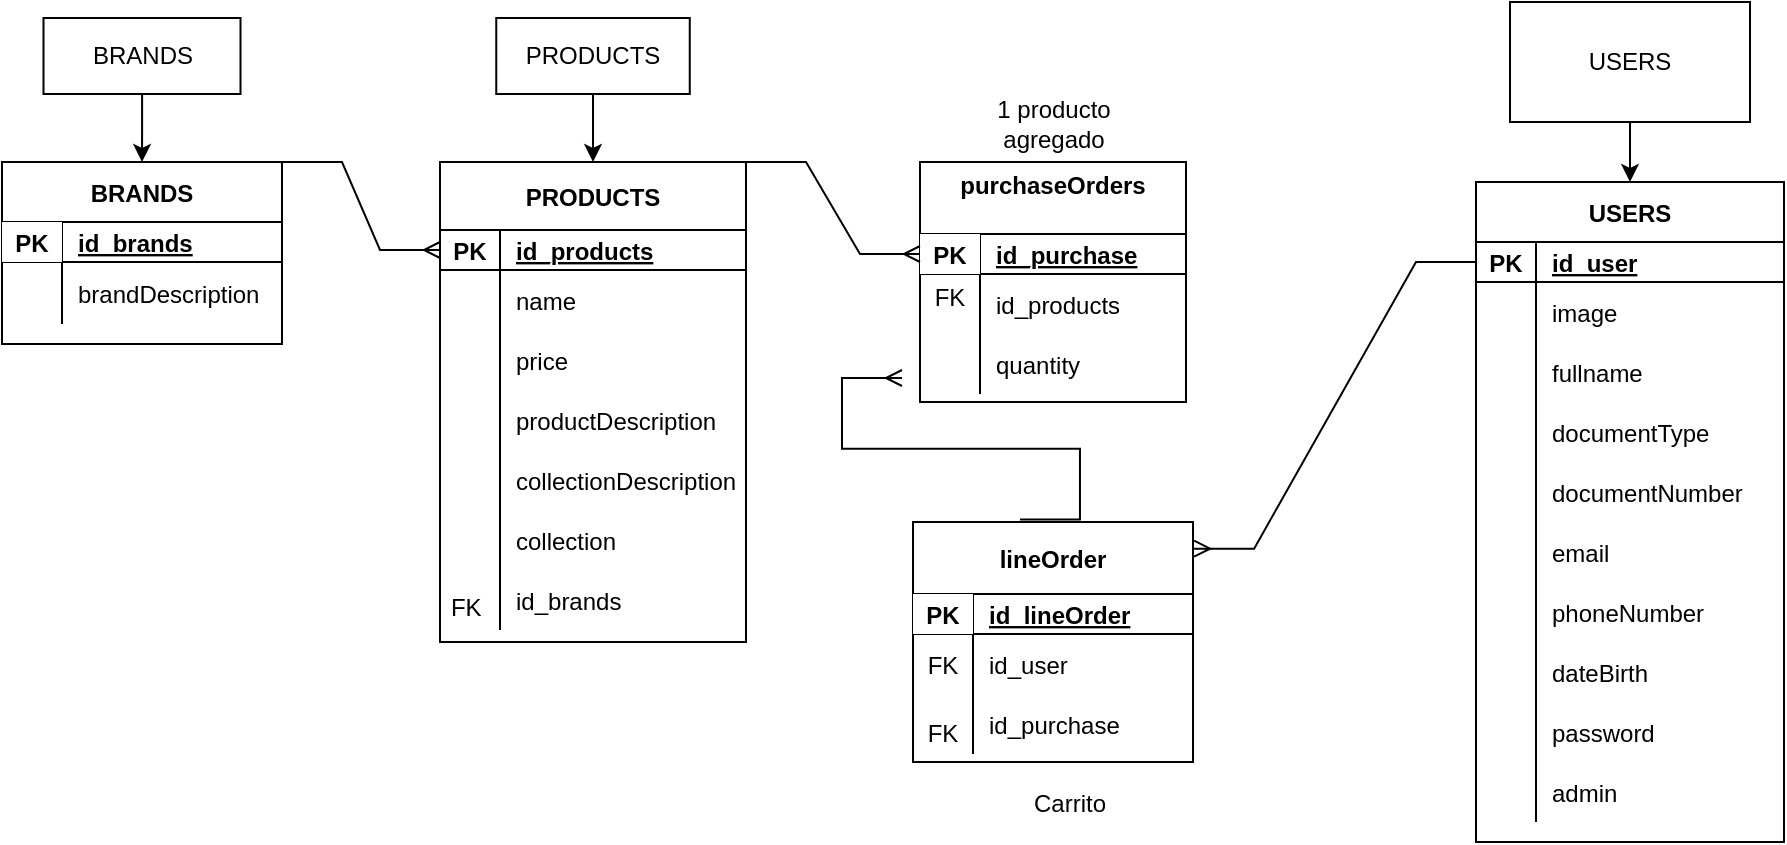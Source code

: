<mxfile version="20.6.0" type="device"><diagram id="vdBouYfiiC5_61EpRNIF" name="TEAL"><mxGraphModel dx="1146" dy="548" grid="1" gridSize="9" guides="1" tooltips="1" connect="1" arrows="1" fold="1" page="1" pageScale="1" pageWidth="1654" pageHeight="2336" math="0" shadow="0"><root><mxCell id="0"/><mxCell id="1" parent="0"/><mxCell id="rso9B0DWi_q6Ilf4mDBw-16" style="edgeStyle=orthogonalEdgeStyle;rounded=0;orthogonalLoop=1;jettySize=auto;html=1;entryX=0.5;entryY=0;entryDx=0;entryDy=0;" parent="1" source="D3RdNmiqSJ5U93L7vygn-1" target="D3RdNmiqSJ5U93L7vygn-13" edge="1"><mxGeometry relative="1" as="geometry"/></mxCell><mxCell id="D3RdNmiqSJ5U93L7vygn-1" value="PRODUCTS" style="rounded=0;whiteSpace=wrap;html=1;" parent="1" vertex="1"><mxGeometry x="283.13" y="324" width="96.75" height="38" as="geometry"/></mxCell><mxCell id="rso9B0DWi_q6Ilf4mDBw-1" style="edgeStyle=orthogonalEdgeStyle;rounded=0;orthogonalLoop=1;jettySize=auto;html=1;entryX=0.5;entryY=0;entryDx=0;entryDy=0;" parent="1" source="D3RdNmiqSJ5U93L7vygn-3" target="GFlFfkPafd4zSelGVK6E-217" edge="1"><mxGeometry relative="1" as="geometry"/></mxCell><mxCell id="D3RdNmiqSJ5U93L7vygn-3" value="BRANDS" style="rounded=0;whiteSpace=wrap;html=1;" parent="1" vertex="1"><mxGeometry x="56.75" y="324" width="98.5" height="38" as="geometry"/></mxCell><mxCell id="rso9B0DWi_q6Ilf4mDBw-20" style="edgeStyle=orthogonalEdgeStyle;rounded=0;orthogonalLoop=1;jettySize=auto;html=1;entryX=0.5;entryY=0;entryDx=0;entryDy=0;" parent="1" source="D3RdNmiqSJ5U93L7vygn-5" target="GFlFfkPafd4zSelGVK6E-4" edge="1"><mxGeometry relative="1" as="geometry"><mxPoint x="1051" y="405" as="targetPoint"/></mxGeometry></mxCell><mxCell id="D3RdNmiqSJ5U93L7vygn-5" value="USERS" style="rounded=0;whiteSpace=wrap;html=1;" parent="1" vertex="1"><mxGeometry x="790" y="316" width="120" height="60" as="geometry"/></mxCell><mxCell id="D3RdNmiqSJ5U93L7vygn-13" value="PRODUCTS" style="shape=table;startSize=34;container=1;collapsible=1;childLayout=tableLayout;fixedRows=1;rowLines=0;fontStyle=1;align=center;resizeLast=1;" parent="1" vertex="1"><mxGeometry x="255" y="396" width="153" height="240" as="geometry"><mxRectangle x="20" y="220" width="110" height="30" as="alternateBounds"/></mxGeometry></mxCell><mxCell id="D3RdNmiqSJ5U93L7vygn-14" value="" style="shape=tableRow;horizontal=0;startSize=0;swimlaneHead=0;swimlaneBody=0;fillColor=none;collapsible=0;dropTarget=0;points=[[0,0.5],[1,0.5]];portConstraint=eastwest;top=0;left=0;right=0;bottom=1;" parent="D3RdNmiqSJ5U93L7vygn-13" vertex="1"><mxGeometry y="34" width="153" height="20" as="geometry"/></mxCell><mxCell id="D3RdNmiqSJ5U93L7vygn-15" value="PK" style="shape=partialRectangle;connectable=0;fillColor=none;top=0;left=0;bottom=0;right=0;fontStyle=1;overflow=hidden;" parent="D3RdNmiqSJ5U93L7vygn-14" vertex="1"><mxGeometry width="30" height="20" as="geometry"><mxRectangle width="30" height="20" as="alternateBounds"/></mxGeometry></mxCell><mxCell id="D3RdNmiqSJ5U93L7vygn-16" value="id_products" style="shape=partialRectangle;connectable=0;fillColor=none;top=0;left=0;bottom=0;right=0;align=left;spacingLeft=6;fontStyle=5;overflow=hidden;" parent="D3RdNmiqSJ5U93L7vygn-14" vertex="1"><mxGeometry x="30" width="123" height="20" as="geometry"><mxRectangle width="123" height="20" as="alternateBounds"/></mxGeometry></mxCell><mxCell id="D3RdNmiqSJ5U93L7vygn-17" value="" style="shape=tableRow;horizontal=0;startSize=0;swimlaneHead=0;swimlaneBody=0;fillColor=none;collapsible=0;dropTarget=0;points=[[0,0.5],[1,0.5]];portConstraint=eastwest;top=0;left=0;right=0;bottom=0;" parent="D3RdNmiqSJ5U93L7vygn-13" vertex="1"><mxGeometry y="54" width="153" height="30" as="geometry"/></mxCell><mxCell id="D3RdNmiqSJ5U93L7vygn-18" value="" style="shape=partialRectangle;connectable=0;fillColor=none;top=0;left=0;bottom=0;right=0;editable=1;overflow=hidden;" parent="D3RdNmiqSJ5U93L7vygn-17" vertex="1"><mxGeometry width="30" height="30" as="geometry"><mxRectangle width="30" height="30" as="alternateBounds"/></mxGeometry></mxCell><mxCell id="D3RdNmiqSJ5U93L7vygn-19" value="name" style="shape=partialRectangle;connectable=0;fillColor=none;top=0;left=0;bottom=0;right=0;align=left;spacingLeft=6;overflow=hidden;" parent="D3RdNmiqSJ5U93L7vygn-17" vertex="1"><mxGeometry x="30" width="123" height="30" as="geometry"><mxRectangle width="123" height="30" as="alternateBounds"/></mxGeometry></mxCell><mxCell id="D3RdNmiqSJ5U93L7vygn-20" value="" style="shape=tableRow;horizontal=0;startSize=0;swimlaneHead=0;swimlaneBody=0;fillColor=none;collapsible=0;dropTarget=0;points=[[0,0.5],[1,0.5]];portConstraint=eastwest;top=0;left=0;right=0;bottom=0;" parent="D3RdNmiqSJ5U93L7vygn-13" vertex="1"><mxGeometry y="84" width="153" height="30" as="geometry"/></mxCell><mxCell id="D3RdNmiqSJ5U93L7vygn-21" value="" style="shape=partialRectangle;connectable=0;fillColor=none;top=0;left=0;bottom=0;right=0;editable=1;overflow=hidden;" parent="D3RdNmiqSJ5U93L7vygn-20" vertex="1"><mxGeometry width="30" height="30" as="geometry"><mxRectangle width="30" height="30" as="alternateBounds"/></mxGeometry></mxCell><mxCell id="D3RdNmiqSJ5U93L7vygn-22" value="price" style="shape=partialRectangle;connectable=0;fillColor=none;top=0;left=0;bottom=0;right=0;align=left;spacingLeft=6;overflow=hidden;" parent="D3RdNmiqSJ5U93L7vygn-20" vertex="1"><mxGeometry x="30" width="123" height="30" as="geometry"><mxRectangle width="123" height="30" as="alternateBounds"/></mxGeometry></mxCell><mxCell id="D3RdNmiqSJ5U93L7vygn-23" value="" style="shape=tableRow;horizontal=0;startSize=0;swimlaneHead=0;swimlaneBody=0;fillColor=none;collapsible=0;dropTarget=0;points=[[0,0.5],[1,0.5]];portConstraint=eastwest;top=0;left=0;right=0;bottom=0;" parent="D3RdNmiqSJ5U93L7vygn-13" vertex="1"><mxGeometry y="114" width="153" height="30" as="geometry"/></mxCell><mxCell id="D3RdNmiqSJ5U93L7vygn-24" value="" style="shape=partialRectangle;connectable=0;fillColor=none;top=0;left=0;bottom=0;right=0;editable=1;overflow=hidden;" parent="D3RdNmiqSJ5U93L7vygn-23" vertex="1"><mxGeometry width="30" height="30" as="geometry"><mxRectangle width="30" height="30" as="alternateBounds"/></mxGeometry></mxCell><mxCell id="D3RdNmiqSJ5U93L7vygn-25" value="productDescription" style="shape=partialRectangle;connectable=0;fillColor=none;top=0;left=0;bottom=0;right=0;align=left;spacingLeft=6;overflow=hidden;" parent="D3RdNmiqSJ5U93L7vygn-23" vertex="1"><mxGeometry x="30" width="123" height="30" as="geometry"><mxRectangle width="123" height="30" as="alternateBounds"/></mxGeometry></mxCell><mxCell id="GFlFfkPafd4zSelGVK6E-68" value="" style="shape=tableRow;horizontal=0;startSize=0;swimlaneHead=0;swimlaneBody=0;fillColor=none;collapsible=0;dropTarget=0;points=[[0,0.5],[1,0.5]];portConstraint=eastwest;top=0;left=0;right=0;bottom=0;" parent="D3RdNmiqSJ5U93L7vygn-13" vertex="1"><mxGeometry y="144" width="153" height="30" as="geometry"/></mxCell><mxCell id="GFlFfkPafd4zSelGVK6E-69" value="" style="shape=partialRectangle;connectable=0;fillColor=none;top=0;left=0;bottom=0;right=0;editable=1;overflow=hidden;" parent="GFlFfkPafd4zSelGVK6E-68" vertex="1"><mxGeometry width="30" height="30" as="geometry"><mxRectangle width="30" height="30" as="alternateBounds"/></mxGeometry></mxCell><mxCell id="GFlFfkPafd4zSelGVK6E-70" value="collectionDescription" style="shape=partialRectangle;connectable=0;fillColor=none;top=0;left=0;bottom=0;right=0;align=left;spacingLeft=6;overflow=hidden;" parent="GFlFfkPafd4zSelGVK6E-68" vertex="1"><mxGeometry x="30" width="123" height="30" as="geometry"><mxRectangle width="123" height="30" as="alternateBounds"/></mxGeometry></mxCell><mxCell id="GFlFfkPafd4zSelGVK6E-227" value="" style="shape=tableRow;horizontal=0;startSize=0;swimlaneHead=0;swimlaneBody=0;fillColor=none;collapsible=0;dropTarget=0;points=[[0,0.5],[1,0.5]];portConstraint=eastwest;top=0;left=0;right=0;bottom=0;" parent="D3RdNmiqSJ5U93L7vygn-13" vertex="1"><mxGeometry y="174" width="153" height="30" as="geometry"/></mxCell><mxCell id="GFlFfkPafd4zSelGVK6E-228" value="" style="shape=partialRectangle;connectable=0;fillColor=none;top=0;left=0;bottom=0;right=0;editable=1;overflow=hidden;" parent="GFlFfkPafd4zSelGVK6E-227" vertex="1"><mxGeometry width="30" height="30" as="geometry"><mxRectangle width="30" height="30" as="alternateBounds"/></mxGeometry></mxCell><mxCell id="GFlFfkPafd4zSelGVK6E-229" value="collection" style="shape=partialRectangle;connectable=0;fillColor=none;top=0;left=0;bottom=0;right=0;align=left;spacingLeft=6;overflow=hidden;" parent="GFlFfkPafd4zSelGVK6E-227" vertex="1"><mxGeometry x="30" width="123" height="30" as="geometry"><mxRectangle width="123" height="30" as="alternateBounds"/></mxGeometry></mxCell><mxCell id="Pe_F8UNsAXLkvcnJTydH-31" value="" style="shape=tableRow;horizontal=0;startSize=0;swimlaneHead=0;swimlaneBody=0;fillColor=none;collapsible=0;dropTarget=0;points=[[0,0.5],[1,0.5]];portConstraint=eastwest;top=0;left=0;right=0;bottom=0;" parent="D3RdNmiqSJ5U93L7vygn-13" vertex="1"><mxGeometry y="204" width="153" height="30" as="geometry"/></mxCell><mxCell id="Pe_F8UNsAXLkvcnJTydH-32" value="" style="shape=partialRectangle;connectable=0;fillColor=none;top=0;left=0;bottom=0;right=0;editable=1;overflow=hidden;" parent="Pe_F8UNsAXLkvcnJTydH-31" vertex="1"><mxGeometry width="30" height="30" as="geometry"><mxRectangle width="30" height="30" as="alternateBounds"/></mxGeometry></mxCell><mxCell id="Pe_F8UNsAXLkvcnJTydH-33" value="id_brands" style="shape=partialRectangle;connectable=0;fillColor=none;top=0;left=0;bottom=0;right=0;align=left;spacingLeft=6;overflow=hidden;" parent="Pe_F8UNsAXLkvcnJTydH-31" vertex="1"><mxGeometry x="30" width="123" height="30" as="geometry"><mxRectangle width="123" height="30" as="alternateBounds"/></mxGeometry></mxCell><mxCell id="GFlFfkPafd4zSelGVK6E-4" value="USERS" style="shape=table;startSize=30;container=1;collapsible=1;childLayout=tableLayout;fixedRows=1;rowLines=0;fontStyle=1;align=center;resizeLast=1;" parent="1" vertex="1"><mxGeometry x="773" y="406" width="154.0" height="330" as="geometry"/></mxCell><mxCell id="GFlFfkPafd4zSelGVK6E-5" value="" style="shape=tableRow;horizontal=0;startSize=0;swimlaneHead=0;swimlaneBody=0;fillColor=none;collapsible=0;dropTarget=0;points=[[0,0.5],[1,0.5]];portConstraint=eastwest;top=0;left=0;right=0;bottom=1;" parent="GFlFfkPafd4zSelGVK6E-4" vertex="1"><mxGeometry y="30" width="154.0" height="20" as="geometry"/></mxCell><mxCell id="GFlFfkPafd4zSelGVK6E-6" value="PK" style="shape=partialRectangle;connectable=0;fillColor=none;top=0;left=0;bottom=0;right=0;fontStyle=1;overflow=hidden;" parent="GFlFfkPafd4zSelGVK6E-5" vertex="1"><mxGeometry width="30" height="20" as="geometry"><mxRectangle width="30" height="20" as="alternateBounds"/></mxGeometry></mxCell><mxCell id="GFlFfkPafd4zSelGVK6E-7" value="id_user" style="shape=partialRectangle;connectable=0;fillColor=none;top=0;left=0;bottom=0;right=0;align=left;spacingLeft=6;fontStyle=5;overflow=hidden;" parent="GFlFfkPafd4zSelGVK6E-5" vertex="1"><mxGeometry x="30" width="124.0" height="20" as="geometry"><mxRectangle width="124.0" height="20" as="alternateBounds"/></mxGeometry></mxCell><mxCell id="GFlFfkPafd4zSelGVK6E-8" value="" style="shape=tableRow;horizontal=0;startSize=0;swimlaneHead=0;swimlaneBody=0;fillColor=none;collapsible=0;dropTarget=0;points=[[0,0.5],[1,0.5]];portConstraint=eastwest;top=0;left=0;right=0;bottom=0;" parent="GFlFfkPafd4zSelGVK6E-4" vertex="1"><mxGeometry y="50" width="154.0" height="30" as="geometry"/></mxCell><mxCell id="GFlFfkPafd4zSelGVK6E-9" value="" style="shape=partialRectangle;connectable=0;fillColor=none;top=0;left=0;bottom=0;right=0;editable=1;overflow=hidden;" parent="GFlFfkPafd4zSelGVK6E-8" vertex="1"><mxGeometry width="30" height="30" as="geometry"><mxRectangle width="30" height="30" as="alternateBounds"/></mxGeometry></mxCell><mxCell id="GFlFfkPafd4zSelGVK6E-10" value="image" style="shape=partialRectangle;connectable=0;fillColor=none;top=0;left=0;bottom=0;right=0;align=left;spacingLeft=6;overflow=hidden;" parent="GFlFfkPafd4zSelGVK6E-8" vertex="1"><mxGeometry x="30" width="124.0" height="30" as="geometry"><mxRectangle width="124.0" height="30" as="alternateBounds"/></mxGeometry></mxCell><mxCell id="GFlFfkPafd4zSelGVK6E-11" value="" style="shape=tableRow;horizontal=0;startSize=0;swimlaneHead=0;swimlaneBody=0;fillColor=none;collapsible=0;dropTarget=0;points=[[0,0.5],[1,0.5]];portConstraint=eastwest;top=0;left=0;right=0;bottom=0;" parent="GFlFfkPafd4zSelGVK6E-4" vertex="1"><mxGeometry y="80" width="154.0" height="30" as="geometry"/></mxCell><mxCell id="GFlFfkPafd4zSelGVK6E-12" value="" style="shape=partialRectangle;connectable=0;fillColor=none;top=0;left=0;bottom=0;right=0;editable=1;overflow=hidden;" parent="GFlFfkPafd4zSelGVK6E-11" vertex="1"><mxGeometry width="30" height="30" as="geometry"><mxRectangle width="30" height="30" as="alternateBounds"/></mxGeometry></mxCell><mxCell id="GFlFfkPafd4zSelGVK6E-13" value="fullname" style="shape=partialRectangle;connectable=0;fillColor=none;top=0;left=0;bottom=0;right=0;align=left;spacingLeft=6;overflow=hidden;" parent="GFlFfkPafd4zSelGVK6E-11" vertex="1"><mxGeometry x="30" width="124.0" height="30" as="geometry"><mxRectangle width="124.0" height="30" as="alternateBounds"/></mxGeometry></mxCell><mxCell id="GFlFfkPafd4zSelGVK6E-14" value="" style="shape=tableRow;horizontal=0;startSize=0;swimlaneHead=0;swimlaneBody=0;fillColor=none;collapsible=0;dropTarget=0;points=[[0,0.5],[1,0.5]];portConstraint=eastwest;top=0;left=0;right=0;bottom=0;" parent="GFlFfkPafd4zSelGVK6E-4" vertex="1"><mxGeometry y="110" width="154.0" height="30" as="geometry"/></mxCell><mxCell id="GFlFfkPafd4zSelGVK6E-15" value="" style="shape=partialRectangle;connectable=0;fillColor=none;top=0;left=0;bottom=0;right=0;editable=1;overflow=hidden;" parent="GFlFfkPafd4zSelGVK6E-14" vertex="1"><mxGeometry width="30" height="30" as="geometry"><mxRectangle width="30" height="30" as="alternateBounds"/></mxGeometry></mxCell><mxCell id="GFlFfkPafd4zSelGVK6E-16" value="documentType" style="shape=partialRectangle;connectable=0;fillColor=none;top=0;left=0;bottom=0;right=0;align=left;spacingLeft=6;overflow=hidden;" parent="GFlFfkPafd4zSelGVK6E-14" vertex="1"><mxGeometry x="30" width="124.0" height="30" as="geometry"><mxRectangle width="124.0" height="30" as="alternateBounds"/></mxGeometry></mxCell><mxCell id="GFlFfkPafd4zSelGVK6E-44" value="" style="shape=tableRow;horizontal=0;startSize=0;swimlaneHead=0;swimlaneBody=0;fillColor=none;collapsible=0;dropTarget=0;points=[[0,0.5],[1,0.5]];portConstraint=eastwest;top=0;left=0;right=0;bottom=0;" parent="GFlFfkPafd4zSelGVK6E-4" vertex="1"><mxGeometry y="140" width="154.0" height="30" as="geometry"/></mxCell><mxCell id="GFlFfkPafd4zSelGVK6E-45" value="" style="shape=partialRectangle;connectable=0;fillColor=none;top=0;left=0;bottom=0;right=0;editable=1;overflow=hidden;" parent="GFlFfkPafd4zSelGVK6E-44" vertex="1"><mxGeometry width="30" height="30" as="geometry"><mxRectangle width="30" height="30" as="alternateBounds"/></mxGeometry></mxCell><mxCell id="GFlFfkPafd4zSelGVK6E-46" value="documentNumber" style="shape=partialRectangle;connectable=0;fillColor=none;top=0;left=0;bottom=0;right=0;align=left;spacingLeft=6;overflow=hidden;" parent="GFlFfkPafd4zSelGVK6E-44" vertex="1"><mxGeometry x="30" width="124.0" height="30" as="geometry"><mxRectangle width="124.0" height="30" as="alternateBounds"/></mxGeometry></mxCell><mxCell id="GFlFfkPafd4zSelGVK6E-47" value="" style="shape=tableRow;horizontal=0;startSize=0;swimlaneHead=0;swimlaneBody=0;fillColor=none;collapsible=0;dropTarget=0;points=[[0,0.5],[1,0.5]];portConstraint=eastwest;top=0;left=0;right=0;bottom=0;" parent="GFlFfkPafd4zSelGVK6E-4" vertex="1"><mxGeometry y="170" width="154.0" height="30" as="geometry"/></mxCell><mxCell id="GFlFfkPafd4zSelGVK6E-48" value="" style="shape=partialRectangle;connectable=0;fillColor=none;top=0;left=0;bottom=0;right=0;editable=1;overflow=hidden;" parent="GFlFfkPafd4zSelGVK6E-47" vertex="1"><mxGeometry width="30" height="30" as="geometry"><mxRectangle width="30" height="30" as="alternateBounds"/></mxGeometry></mxCell><mxCell id="GFlFfkPafd4zSelGVK6E-49" value="email" style="shape=partialRectangle;connectable=0;fillColor=none;top=0;left=0;bottom=0;right=0;align=left;spacingLeft=6;overflow=hidden;" parent="GFlFfkPafd4zSelGVK6E-47" vertex="1"><mxGeometry x="30" width="124.0" height="30" as="geometry"><mxRectangle width="124.0" height="30" as="alternateBounds"/></mxGeometry></mxCell><mxCell id="GFlFfkPafd4zSelGVK6E-50" value="" style="shape=tableRow;horizontal=0;startSize=0;swimlaneHead=0;swimlaneBody=0;fillColor=none;collapsible=0;dropTarget=0;points=[[0,0.5],[1,0.5]];portConstraint=eastwest;top=0;left=0;right=0;bottom=0;" parent="GFlFfkPafd4zSelGVK6E-4" vertex="1"><mxGeometry y="200" width="154.0" height="30" as="geometry"/></mxCell><mxCell id="GFlFfkPafd4zSelGVK6E-51" value="" style="shape=partialRectangle;connectable=0;fillColor=none;top=0;left=0;bottom=0;right=0;editable=1;overflow=hidden;" parent="GFlFfkPafd4zSelGVK6E-50" vertex="1"><mxGeometry width="30" height="30" as="geometry"><mxRectangle width="30" height="30" as="alternateBounds"/></mxGeometry></mxCell><mxCell id="GFlFfkPafd4zSelGVK6E-52" value="phoneNumber" style="shape=partialRectangle;connectable=0;fillColor=none;top=0;left=0;bottom=0;right=0;align=left;spacingLeft=6;overflow=hidden;" parent="GFlFfkPafd4zSelGVK6E-50" vertex="1"><mxGeometry x="30" width="124.0" height="30" as="geometry"><mxRectangle width="124.0" height="30" as="alternateBounds"/></mxGeometry></mxCell><mxCell id="GFlFfkPafd4zSelGVK6E-53" value="" style="shape=tableRow;horizontal=0;startSize=0;swimlaneHead=0;swimlaneBody=0;fillColor=none;collapsible=0;dropTarget=0;points=[[0,0.5],[1,0.5]];portConstraint=eastwest;top=0;left=0;right=0;bottom=0;" parent="GFlFfkPafd4zSelGVK6E-4" vertex="1"><mxGeometry y="230" width="154.0" height="30" as="geometry"/></mxCell><mxCell id="GFlFfkPafd4zSelGVK6E-54" value="" style="shape=partialRectangle;connectable=0;fillColor=none;top=0;left=0;bottom=0;right=0;editable=1;overflow=hidden;" parent="GFlFfkPafd4zSelGVK6E-53" vertex="1"><mxGeometry width="30" height="30" as="geometry"><mxRectangle width="30" height="30" as="alternateBounds"/></mxGeometry></mxCell><mxCell id="GFlFfkPafd4zSelGVK6E-55" value="dateBirth" style="shape=partialRectangle;connectable=0;fillColor=none;top=0;left=0;bottom=0;right=0;align=left;spacingLeft=6;overflow=hidden;" parent="GFlFfkPafd4zSelGVK6E-53" vertex="1"><mxGeometry x="30" width="124.0" height="30" as="geometry"><mxRectangle width="124.0" height="30" as="alternateBounds"/></mxGeometry></mxCell><mxCell id="GFlFfkPafd4zSelGVK6E-56" value="" style="shape=tableRow;horizontal=0;startSize=0;swimlaneHead=0;swimlaneBody=0;fillColor=none;collapsible=0;dropTarget=0;points=[[0,0.5],[1,0.5]];portConstraint=eastwest;top=0;left=0;right=0;bottom=0;" parent="GFlFfkPafd4zSelGVK6E-4" vertex="1"><mxGeometry y="260" width="154.0" height="30" as="geometry"/></mxCell><mxCell id="GFlFfkPafd4zSelGVK6E-57" value="" style="shape=partialRectangle;connectable=0;fillColor=none;top=0;left=0;bottom=0;right=0;editable=1;overflow=hidden;" parent="GFlFfkPafd4zSelGVK6E-56" vertex="1"><mxGeometry width="30" height="30" as="geometry"><mxRectangle width="30" height="30" as="alternateBounds"/></mxGeometry></mxCell><mxCell id="GFlFfkPafd4zSelGVK6E-58" value="password" style="shape=partialRectangle;connectable=0;fillColor=none;top=0;left=0;bottom=0;right=0;align=left;spacingLeft=6;overflow=hidden;" parent="GFlFfkPafd4zSelGVK6E-56" vertex="1"><mxGeometry x="30" width="124.0" height="30" as="geometry"><mxRectangle width="124.0" height="30" as="alternateBounds"/></mxGeometry></mxCell><mxCell id="GFlFfkPafd4zSelGVK6E-102" value="" style="shape=tableRow;horizontal=0;startSize=0;swimlaneHead=0;swimlaneBody=0;fillColor=none;collapsible=0;dropTarget=0;points=[[0,0.5],[1,0.5]];portConstraint=eastwest;top=0;left=0;right=0;bottom=0;" parent="GFlFfkPafd4zSelGVK6E-4" vertex="1"><mxGeometry y="290" width="154.0" height="30" as="geometry"/></mxCell><mxCell id="GFlFfkPafd4zSelGVK6E-103" value="" style="shape=partialRectangle;connectable=0;fillColor=none;top=0;left=0;bottom=0;right=0;editable=1;overflow=hidden;" parent="GFlFfkPafd4zSelGVK6E-102" vertex="1"><mxGeometry width="30" height="30" as="geometry"><mxRectangle width="30" height="30" as="alternateBounds"/></mxGeometry></mxCell><mxCell id="GFlFfkPafd4zSelGVK6E-104" value="admin" style="shape=partialRectangle;connectable=0;fillColor=none;top=0;left=0;bottom=0;right=0;align=left;spacingLeft=6;overflow=hidden;" parent="GFlFfkPafd4zSelGVK6E-102" vertex="1"><mxGeometry x="30" width="124.0" height="30" as="geometry"><mxRectangle width="124.0" height="30" as="alternateBounds"/></mxGeometry></mxCell><mxCell id="GFlFfkPafd4zSelGVK6E-71" value="lineOrder" style="shape=table;startSize=36;container=1;collapsible=1;childLayout=tableLayout;fixedRows=1;rowLines=0;fontStyle=1;align=center;resizeLast=1;" parent="1" vertex="1"><mxGeometry x="491.5" y="576" width="140" height="120" as="geometry"/></mxCell><mxCell id="GFlFfkPafd4zSelGVK6E-72" value="" style="shape=tableRow;horizontal=0;startSize=0;swimlaneHead=0;swimlaneBody=0;fillColor=none;collapsible=0;dropTarget=0;points=[[0,0.5],[1,0.5]];portConstraint=eastwest;top=0;left=0;right=0;bottom=1;" parent="GFlFfkPafd4zSelGVK6E-71" vertex="1"><mxGeometry y="36" width="140" height="20" as="geometry"/></mxCell><mxCell id="GFlFfkPafd4zSelGVK6E-73" value="PK" style="shape=partialRectangle;connectable=0;top=0;left=0;bottom=0;right=0;fontStyle=1;overflow=hidden;" parent="GFlFfkPafd4zSelGVK6E-72" vertex="1"><mxGeometry width="30" height="20" as="geometry"><mxRectangle width="30" height="20" as="alternateBounds"/></mxGeometry></mxCell><mxCell id="GFlFfkPafd4zSelGVK6E-74" value="id_lineOrder" style="shape=partialRectangle;connectable=0;fillColor=none;top=0;left=0;bottom=0;right=0;align=left;spacingLeft=6;fontStyle=5;overflow=hidden;" parent="GFlFfkPafd4zSelGVK6E-72" vertex="1"><mxGeometry x="30" width="110" height="20" as="geometry"><mxRectangle width="110" height="20" as="alternateBounds"/></mxGeometry></mxCell><mxCell id="GFlFfkPafd4zSelGVK6E-78" value="" style="shape=tableRow;horizontal=0;startSize=0;swimlaneHead=0;swimlaneBody=0;fillColor=none;collapsible=0;dropTarget=0;points=[[0,0.5],[1,0.5]];portConstraint=eastwest;top=0;left=0;right=0;bottom=0;" parent="GFlFfkPafd4zSelGVK6E-71" vertex="1"><mxGeometry y="56" width="140" height="30" as="geometry"/></mxCell><mxCell id="GFlFfkPafd4zSelGVK6E-79" value="FK" style="shape=partialRectangle;connectable=0;fillColor=none;top=0;left=0;bottom=0;right=0;editable=1;overflow=hidden;" parent="GFlFfkPafd4zSelGVK6E-78" vertex="1"><mxGeometry width="30" height="30" as="geometry"><mxRectangle width="30" height="30" as="alternateBounds"/></mxGeometry></mxCell><mxCell id="GFlFfkPafd4zSelGVK6E-80" value="id_user" style="shape=partialRectangle;connectable=0;fillColor=none;top=0;left=0;bottom=0;right=0;align=left;spacingLeft=6;overflow=hidden;" parent="GFlFfkPafd4zSelGVK6E-78" vertex="1"><mxGeometry x="30" width="110" height="30" as="geometry"><mxRectangle width="110" height="30" as="alternateBounds"/></mxGeometry></mxCell><mxCell id="Pe_F8UNsAXLkvcnJTydH-37" value="" style="shape=tableRow;horizontal=0;startSize=0;swimlaneHead=0;swimlaneBody=0;fillColor=none;collapsible=0;dropTarget=0;points=[[0,0.5],[1,0.5]];portConstraint=eastwest;top=0;left=0;right=0;bottom=0;" parent="GFlFfkPafd4zSelGVK6E-71" vertex="1"><mxGeometry y="86" width="140" height="30" as="geometry"/></mxCell><mxCell id="Pe_F8UNsAXLkvcnJTydH-38" value="" style="shape=partialRectangle;connectable=0;fillColor=none;top=0;left=0;bottom=0;right=0;editable=1;overflow=hidden;" parent="Pe_F8UNsAXLkvcnJTydH-37" vertex="1"><mxGeometry width="30" height="30" as="geometry"><mxRectangle width="30" height="30" as="alternateBounds"/></mxGeometry></mxCell><mxCell id="Pe_F8UNsAXLkvcnJTydH-39" value="id_purchase" style="shape=partialRectangle;connectable=0;fillColor=none;top=0;left=0;bottom=0;right=0;align=left;spacingLeft=6;overflow=hidden;" parent="Pe_F8UNsAXLkvcnJTydH-37" vertex="1"><mxGeometry x="30" width="110" height="30" as="geometry"><mxRectangle width="110" height="30" as="alternateBounds"/></mxGeometry></mxCell><mxCell id="GFlFfkPafd4zSelGVK6E-214" value="FK" style="shape=partialRectangle;connectable=0;fillColor=none;top=0;left=0;bottom=0;right=0;editable=1;overflow=hidden;" parent="1" vertex="1"><mxGeometry x="253.13" y="603" width="30" height="30" as="geometry"><mxRectangle width="30" height="30" as="alternateBounds"/></mxGeometry></mxCell><mxCell id="GFlFfkPafd4zSelGVK6E-215" value="FK" style="shape=partialRectangle;connectable=0;fillColor=none;top=0;left=0;bottom=0;right=0;editable=1;overflow=hidden;" parent="1" vertex="1"><mxGeometry x="491.5" y="666" width="30" height="30" as="geometry"><mxRectangle width="30" height="30" as="alternateBounds"/></mxGeometry></mxCell><mxCell id="GFlFfkPafd4zSelGVK6E-217" value="BRANDS" style="shape=table;startSize=30;container=1;collapsible=1;childLayout=tableLayout;fixedRows=1;rowLines=0;fontStyle=1;align=center;resizeLast=1;" parent="1" vertex="1"><mxGeometry x="36" y="396" width="140" height="91" as="geometry"/></mxCell><mxCell id="GFlFfkPafd4zSelGVK6E-218" value="" style="shape=tableRow;horizontal=0;startSize=0;swimlaneHead=0;swimlaneBody=0;fillColor=none;collapsible=0;dropTarget=0;points=[[0,0.5],[1,0.5]];portConstraint=eastwest;top=0;left=0;right=0;bottom=1;" parent="GFlFfkPafd4zSelGVK6E-217" vertex="1"><mxGeometry y="30" width="140" height="20" as="geometry"/></mxCell><mxCell id="GFlFfkPafd4zSelGVK6E-219" value="PK" style="shape=partialRectangle;connectable=0;top=0;left=0;bottom=0;right=0;fontStyle=1;overflow=hidden;" parent="GFlFfkPafd4zSelGVK6E-218" vertex="1"><mxGeometry width="30" height="20" as="geometry"><mxRectangle width="30" height="20" as="alternateBounds"/></mxGeometry></mxCell><mxCell id="GFlFfkPafd4zSelGVK6E-220" value="id_brands" style="shape=partialRectangle;connectable=0;fillColor=none;top=0;left=0;bottom=0;right=0;align=left;spacingLeft=6;fontStyle=5;overflow=hidden;" parent="GFlFfkPafd4zSelGVK6E-218" vertex="1"><mxGeometry x="30" width="110" height="20" as="geometry"><mxRectangle width="110" height="20" as="alternateBounds"/></mxGeometry></mxCell><mxCell id="GFlFfkPafd4zSelGVK6E-224" value="" style="shape=tableRow;horizontal=0;startSize=0;swimlaneHead=0;swimlaneBody=0;fillColor=none;collapsible=0;dropTarget=0;points=[[0,0.5],[1,0.5]];portConstraint=eastwest;top=0;left=0;right=0;bottom=0;" parent="GFlFfkPafd4zSelGVK6E-217" vertex="1"><mxGeometry y="50" width="140" height="31" as="geometry"/></mxCell><mxCell id="GFlFfkPafd4zSelGVK6E-225" value="" style="shape=partialRectangle;connectable=0;fillColor=none;top=0;left=0;bottom=0;right=0;editable=1;overflow=hidden;" parent="GFlFfkPafd4zSelGVK6E-224" vertex="1"><mxGeometry width="30" height="31" as="geometry"><mxRectangle width="30" height="31" as="alternateBounds"/></mxGeometry></mxCell><mxCell id="GFlFfkPafd4zSelGVK6E-226" value="brandDescription" style="shape=partialRectangle;connectable=0;fillColor=none;top=0;left=0;bottom=0;right=0;align=left;spacingLeft=6;overflow=hidden;" parent="GFlFfkPafd4zSelGVK6E-224" vertex="1"><mxGeometry x="30" width="110" height="31" as="geometry"><mxRectangle width="110" height="31" as="alternateBounds"/></mxGeometry></mxCell><mxCell id="rso9B0DWi_q6Ilf4mDBw-19" value="" style="edgeStyle=entityRelationEdgeStyle;fontSize=12;html=1;endArrow=ERmany;rounded=0;exitX=1;exitY=0;exitDx=0;exitDy=0;entryX=0;entryY=0.5;entryDx=0;entryDy=0;" parent="1" source="GFlFfkPafd4zSelGVK6E-217" target="D3RdNmiqSJ5U93L7vygn-14" edge="1"><mxGeometry width="100" height="100" relative="1" as="geometry"><mxPoint x="144" y="518" as="sourcePoint"/><mxPoint x="279" y="442" as="targetPoint"/></mxGeometry></mxCell><mxCell id="rso9B0DWi_q6Ilf4mDBw-21" value="purchaseOrders&#10;" style="shape=table;startSize=36;container=1;collapsible=1;childLayout=tableLayout;fixedRows=1;rowLines=0;fontStyle=1;align=center;resizeLast=1;" parent="1" vertex="1"><mxGeometry x="495" y="396" width="133" height="120" as="geometry"/></mxCell><mxCell id="rso9B0DWi_q6Ilf4mDBw-22" value="" style="shape=tableRow;horizontal=0;startSize=0;swimlaneHead=0;swimlaneBody=0;fillColor=none;collapsible=0;dropTarget=0;points=[[0,0.5],[1,0.5]];portConstraint=eastwest;top=0;left=0;right=0;bottom=1;" parent="rso9B0DWi_q6Ilf4mDBw-21" vertex="1"><mxGeometry y="36" width="133" height="20" as="geometry"/></mxCell><mxCell id="rso9B0DWi_q6Ilf4mDBw-23" value="PK" style="shape=partialRectangle;connectable=0;top=0;left=0;bottom=0;right=0;fontStyle=1;overflow=hidden;" parent="rso9B0DWi_q6Ilf4mDBw-22" vertex="1"><mxGeometry width="30" height="20" as="geometry"><mxRectangle width="30" height="20" as="alternateBounds"/></mxGeometry></mxCell><mxCell id="rso9B0DWi_q6Ilf4mDBw-24" value="id_purchase" style="shape=partialRectangle;connectable=0;fillColor=none;top=0;left=0;bottom=0;right=0;align=left;spacingLeft=6;fontStyle=5;overflow=hidden;" parent="rso9B0DWi_q6Ilf4mDBw-22" vertex="1"><mxGeometry x="30" width="103" height="20" as="geometry"><mxRectangle width="103" height="20" as="alternateBounds"/></mxGeometry></mxCell><mxCell id="rso9B0DWi_q6Ilf4mDBw-25" value="" style="shape=tableRow;horizontal=0;startSize=0;swimlaneHead=0;swimlaneBody=0;fillColor=none;collapsible=0;dropTarget=0;points=[[0,0.5],[1,0.5]];portConstraint=eastwest;top=0;left=0;right=0;bottom=0;" parent="rso9B0DWi_q6Ilf4mDBw-21" vertex="1"><mxGeometry y="56" width="133" height="30" as="geometry"/></mxCell><mxCell id="rso9B0DWi_q6Ilf4mDBw-26" value="" style="shape=partialRectangle;connectable=0;fillColor=none;top=0;left=0;bottom=0;right=0;editable=1;overflow=hidden;" parent="rso9B0DWi_q6Ilf4mDBw-25" vertex="1"><mxGeometry width="30" height="30" as="geometry"><mxRectangle width="30" height="30" as="alternateBounds"/></mxGeometry></mxCell><mxCell id="rso9B0DWi_q6Ilf4mDBw-27" value="id_products" style="shape=partialRectangle;connectable=0;fillColor=none;top=0;left=0;bottom=0;right=0;align=left;spacingLeft=6;overflow=hidden;" parent="rso9B0DWi_q6Ilf4mDBw-25" vertex="1"><mxGeometry x="30" width="103" height="30" as="geometry"><mxRectangle width="103" height="30" as="alternateBounds"/></mxGeometry></mxCell><mxCell id="59ennTDg1RCIFG0E2ZFo-1" value="" style="shape=tableRow;horizontal=0;startSize=0;swimlaneHead=0;swimlaneBody=0;fillColor=none;collapsible=0;dropTarget=0;points=[[0,0.5],[1,0.5]];portConstraint=eastwest;top=0;left=0;right=0;bottom=0;" parent="rso9B0DWi_q6Ilf4mDBw-21" vertex="1"><mxGeometry y="86" width="133" height="30" as="geometry"/></mxCell><mxCell id="59ennTDg1RCIFG0E2ZFo-2" value="" style="shape=partialRectangle;connectable=0;fillColor=none;top=0;left=0;bottom=0;right=0;editable=1;overflow=hidden;" parent="59ennTDg1RCIFG0E2ZFo-1" vertex="1"><mxGeometry width="30" height="30" as="geometry"><mxRectangle width="30" height="30" as="alternateBounds"/></mxGeometry></mxCell><mxCell id="59ennTDg1RCIFG0E2ZFo-3" value="quantity" style="shape=partialRectangle;connectable=0;fillColor=none;top=0;left=0;bottom=0;right=0;align=left;spacingLeft=6;overflow=hidden;" parent="59ennTDg1RCIFG0E2ZFo-1" vertex="1"><mxGeometry x="30" width="103" height="30" as="geometry"><mxRectangle width="103" height="30" as="alternateBounds"/></mxGeometry></mxCell><mxCell id="rso9B0DWi_q6Ilf4mDBw-31" value="FK" style="shape=partialRectangle;connectable=0;fillColor=none;top=0;left=0;bottom=0;right=0;editable=1;overflow=hidden;" parent="1" vertex="1"><mxGeometry x="495" y="448" width="30" height="30" as="geometry"><mxRectangle width="30" height="30" as="alternateBounds"/></mxGeometry></mxCell><mxCell id="Pe_F8UNsAXLkvcnJTydH-1" value="" style="edgeStyle=entityRelationEdgeStyle;fontSize=12;html=1;endArrow=ERmany;rounded=0;exitX=1;exitY=0;exitDx=0;exitDy=0;entryX=0;entryY=0.5;entryDx=0;entryDy=0;" parent="1" source="D3RdNmiqSJ5U93L7vygn-13" target="rso9B0DWi_q6Ilf4mDBw-22" edge="1"><mxGeometry width="100" height="100" relative="1" as="geometry"><mxPoint x="592" y="580" as="sourcePoint"/><mxPoint x="584" y="540" as="targetPoint"/></mxGeometry></mxCell><mxCell id="Pe_F8UNsAXLkvcnJTydH-2" value="" style="edgeStyle=entityRelationEdgeStyle;fontSize=12;html=1;endArrow=ERmany;rounded=0;exitX=0;exitY=0.5;exitDx=0;exitDy=0;entryX=1.004;entryY=0.111;entryDx=0;entryDy=0;entryPerimeter=0;" parent="1" source="GFlFfkPafd4zSelGVK6E-5" target="GFlFfkPafd4zSelGVK6E-71" edge="1"><mxGeometry width="100" height="100" relative="1" as="geometry"><mxPoint x="768" y="571" as="sourcePoint"/><mxPoint x="738" y="499" as="targetPoint"/></mxGeometry></mxCell><mxCell id="59ennTDg1RCIFG0E2ZFo-17" value="" style="edgeStyle=entityRelationEdgeStyle;fontSize=12;html=1;endArrow=ERmany;rounded=0;exitX=0.382;exitY=-0.01;exitDx=0;exitDy=0;exitPerimeter=0;" parent="1" source="GFlFfkPafd4zSelGVK6E-71" edge="1"><mxGeometry width="100" height="100" relative="1" as="geometry"><mxPoint x="441" y="559" as="sourcePoint"/><mxPoint x="486" y="504" as="targetPoint"/></mxGeometry></mxCell><mxCell id="ON-4BRez51c3oLp2KNOP-1" value="Carrito" style="text;html=1;strokeColor=none;fillColor=none;align=center;verticalAlign=middle;whiteSpace=wrap;rounded=0;" vertex="1" parent="1"><mxGeometry x="540" y="702" width="60" height="30" as="geometry"/></mxCell><mxCell id="ON-4BRez51c3oLp2KNOP-2" value="1 producto agregado" style="text;html=1;strokeColor=none;fillColor=none;align=center;verticalAlign=middle;whiteSpace=wrap;rounded=0;" vertex="1" parent="1"><mxGeometry x="531.5" y="362" width="60" height="30" as="geometry"/></mxCell></root></mxGraphModel></diagram></mxfile>